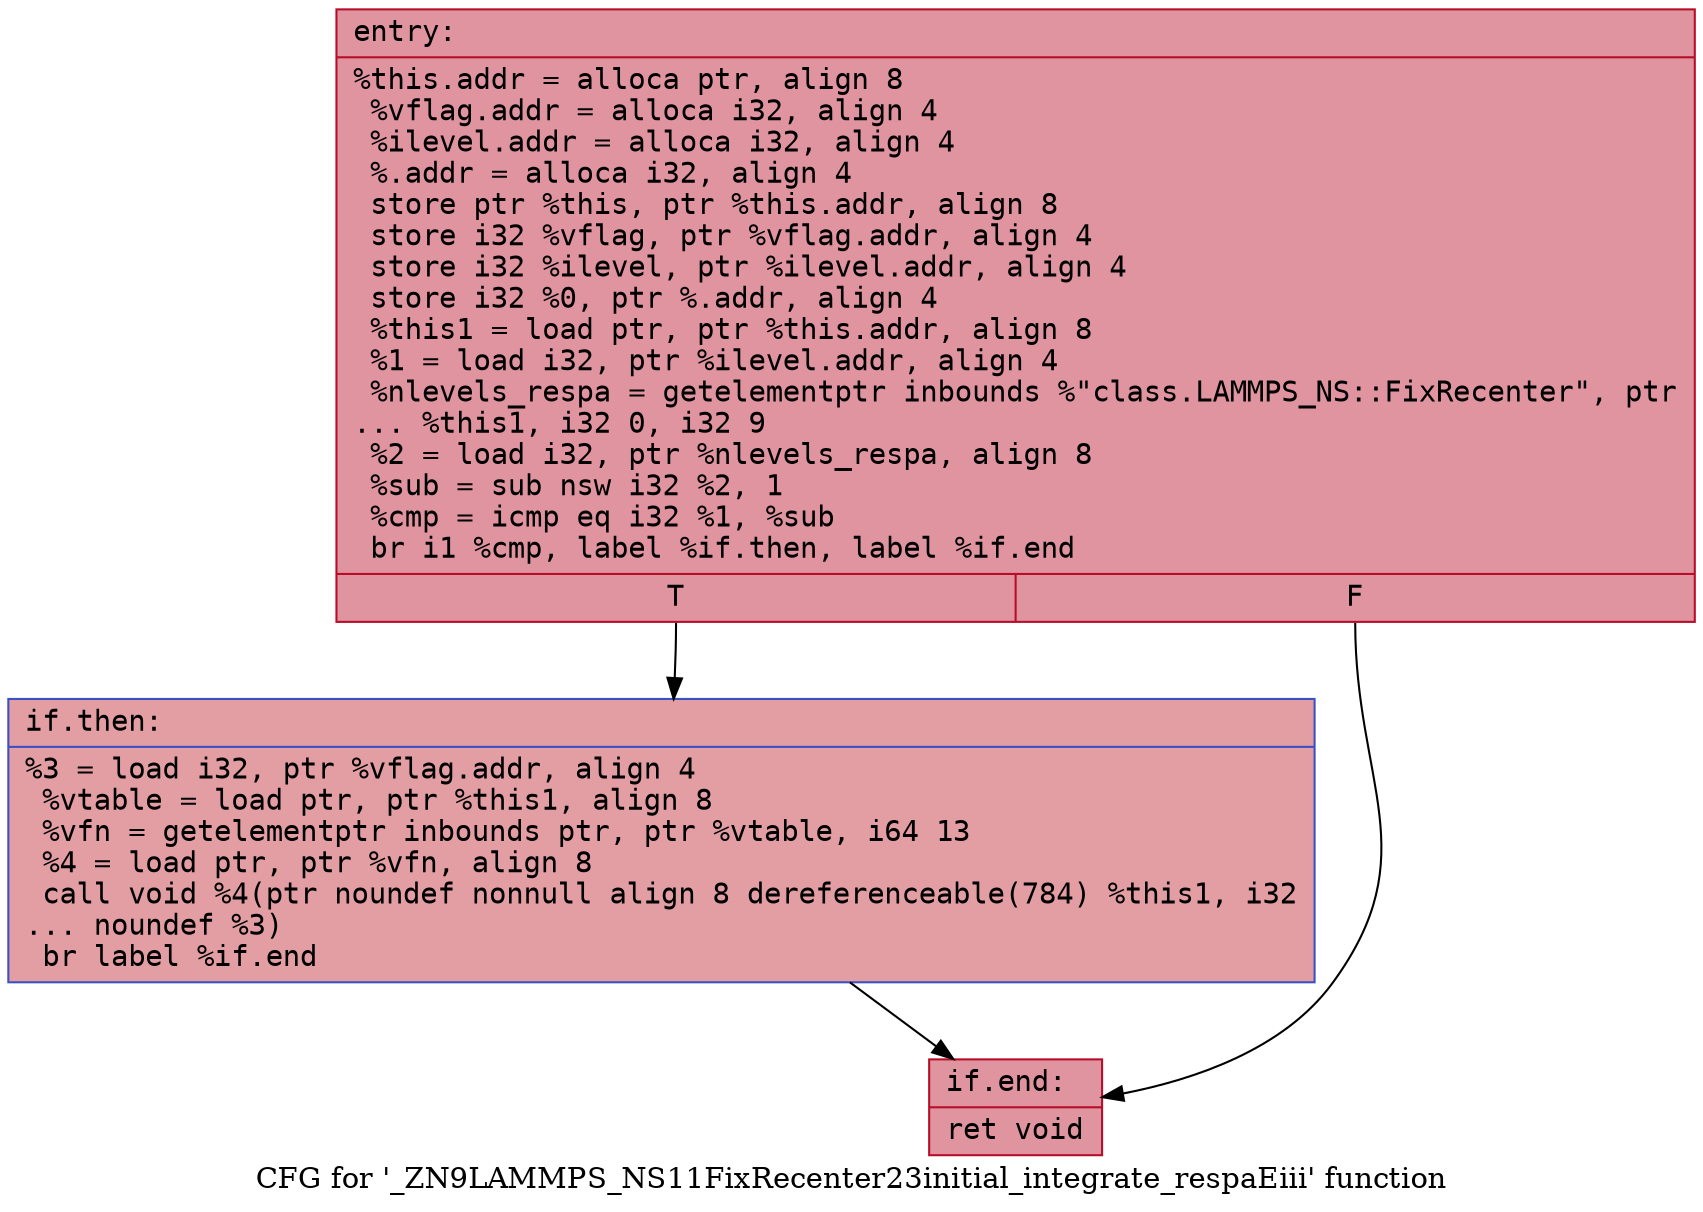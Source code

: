digraph "CFG for '_ZN9LAMMPS_NS11FixRecenter23initial_integrate_respaEiii' function" {
	label="CFG for '_ZN9LAMMPS_NS11FixRecenter23initial_integrate_respaEiii' function";

	Node0x55b0daab96e0 [shape=record,color="#b70d28ff", style=filled, fillcolor="#b70d2870" fontname="Courier",label="{entry:\l|  %this.addr = alloca ptr, align 8\l  %vflag.addr = alloca i32, align 4\l  %ilevel.addr = alloca i32, align 4\l  %.addr = alloca i32, align 4\l  store ptr %this, ptr %this.addr, align 8\l  store i32 %vflag, ptr %vflag.addr, align 4\l  store i32 %ilevel, ptr %ilevel.addr, align 4\l  store i32 %0, ptr %.addr, align 4\l  %this1 = load ptr, ptr %this.addr, align 8\l  %1 = load i32, ptr %ilevel.addr, align 4\l  %nlevels_respa = getelementptr inbounds %\"class.LAMMPS_NS::FixRecenter\", ptr\l... %this1, i32 0, i32 9\l  %2 = load i32, ptr %nlevels_respa, align 8\l  %sub = sub nsw i32 %2, 1\l  %cmp = icmp eq i32 %1, %sub\l  br i1 %cmp, label %if.then, label %if.end\l|{<s0>T|<s1>F}}"];
	Node0x55b0daab96e0:s0 -> Node0x55b0daab9ea0[tooltip="entry -> if.then\nProbability 50.00%" ];
	Node0x55b0daab96e0:s1 -> Node0x55b0daabb1e0[tooltip="entry -> if.end\nProbability 50.00%" ];
	Node0x55b0daab9ea0 [shape=record,color="#3d50c3ff", style=filled, fillcolor="#be242e70" fontname="Courier",label="{if.then:\l|  %3 = load i32, ptr %vflag.addr, align 4\l  %vtable = load ptr, ptr %this1, align 8\l  %vfn = getelementptr inbounds ptr, ptr %vtable, i64 13\l  %4 = load ptr, ptr %vfn, align 8\l  call void %4(ptr noundef nonnull align 8 dereferenceable(784) %this1, i32\l... noundef %3)\l  br label %if.end\l}"];
	Node0x55b0daab9ea0 -> Node0x55b0daabb1e0[tooltip="if.then -> if.end\nProbability 100.00%" ];
	Node0x55b0daabb1e0 [shape=record,color="#b70d28ff", style=filled, fillcolor="#b70d2870" fontname="Courier",label="{if.end:\l|  ret void\l}"];
}
